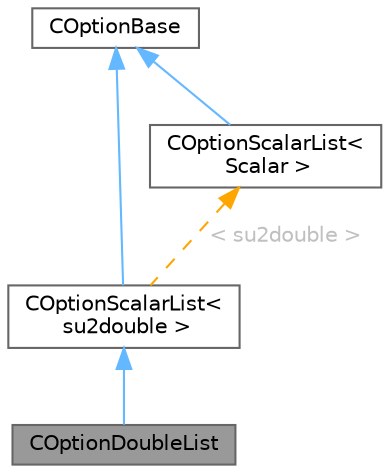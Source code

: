digraph "COptionDoubleList"
{
 // LATEX_PDF_SIZE
  bgcolor="transparent";
  edge [fontname=Helvetica,fontsize=10,labelfontname=Helvetica,labelfontsize=10];
  node [fontname=Helvetica,fontsize=10,shape=box,height=0.2,width=0.4];
  Node1 [id="Node000001",label="COptionDoubleList",height=0.2,width=0.4,color="gray40", fillcolor="grey60", style="filled", fontcolor="black",tooltip=" "];
  Node2 -> Node1 [id="edge1_Node000001_Node000002",dir="back",color="steelblue1",style="solid",tooltip=" "];
  Node2 [id="Node000002",label="COptionScalarList\<\l su2double \>",height=0.2,width=0.4,color="gray40", fillcolor="white", style="filled",URL="$classCOptionScalarList.html",tooltip=" "];
  Node3 -> Node2 [id="edge2_Node000002_Node000003",dir="back",color="steelblue1",style="solid",tooltip=" "];
  Node3 [id="Node000003",label="COptionBase",height=0.2,width=0.4,color="gray40", fillcolor="white", style="filled",URL="$classCOptionBase.html",tooltip=" "];
  Node4 -> Node2 [id="edge3_Node000002_Node000004",dir="back",color="orange",style="dashed",tooltip=" ",label=" \< su2double \>",fontcolor="grey" ];
  Node4 [id="Node000004",label="COptionScalarList\<\l Scalar \>",height=0.2,width=0.4,color="gray40", fillcolor="white", style="filled",URL="$classCOptionScalarList.html",tooltip=" "];
  Node3 -> Node4 [id="edge4_Node000004_Node000003",dir="back",color="steelblue1",style="solid",tooltip=" "];
}
